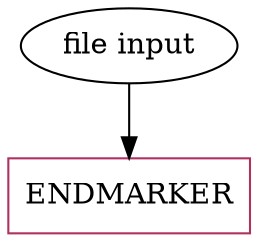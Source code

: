 digraph AST{
	1[label="file input"]
	2[color="maroon" shape="rectangle"]
	2[label="ENDMARKER"]
	1 -> 2
}
